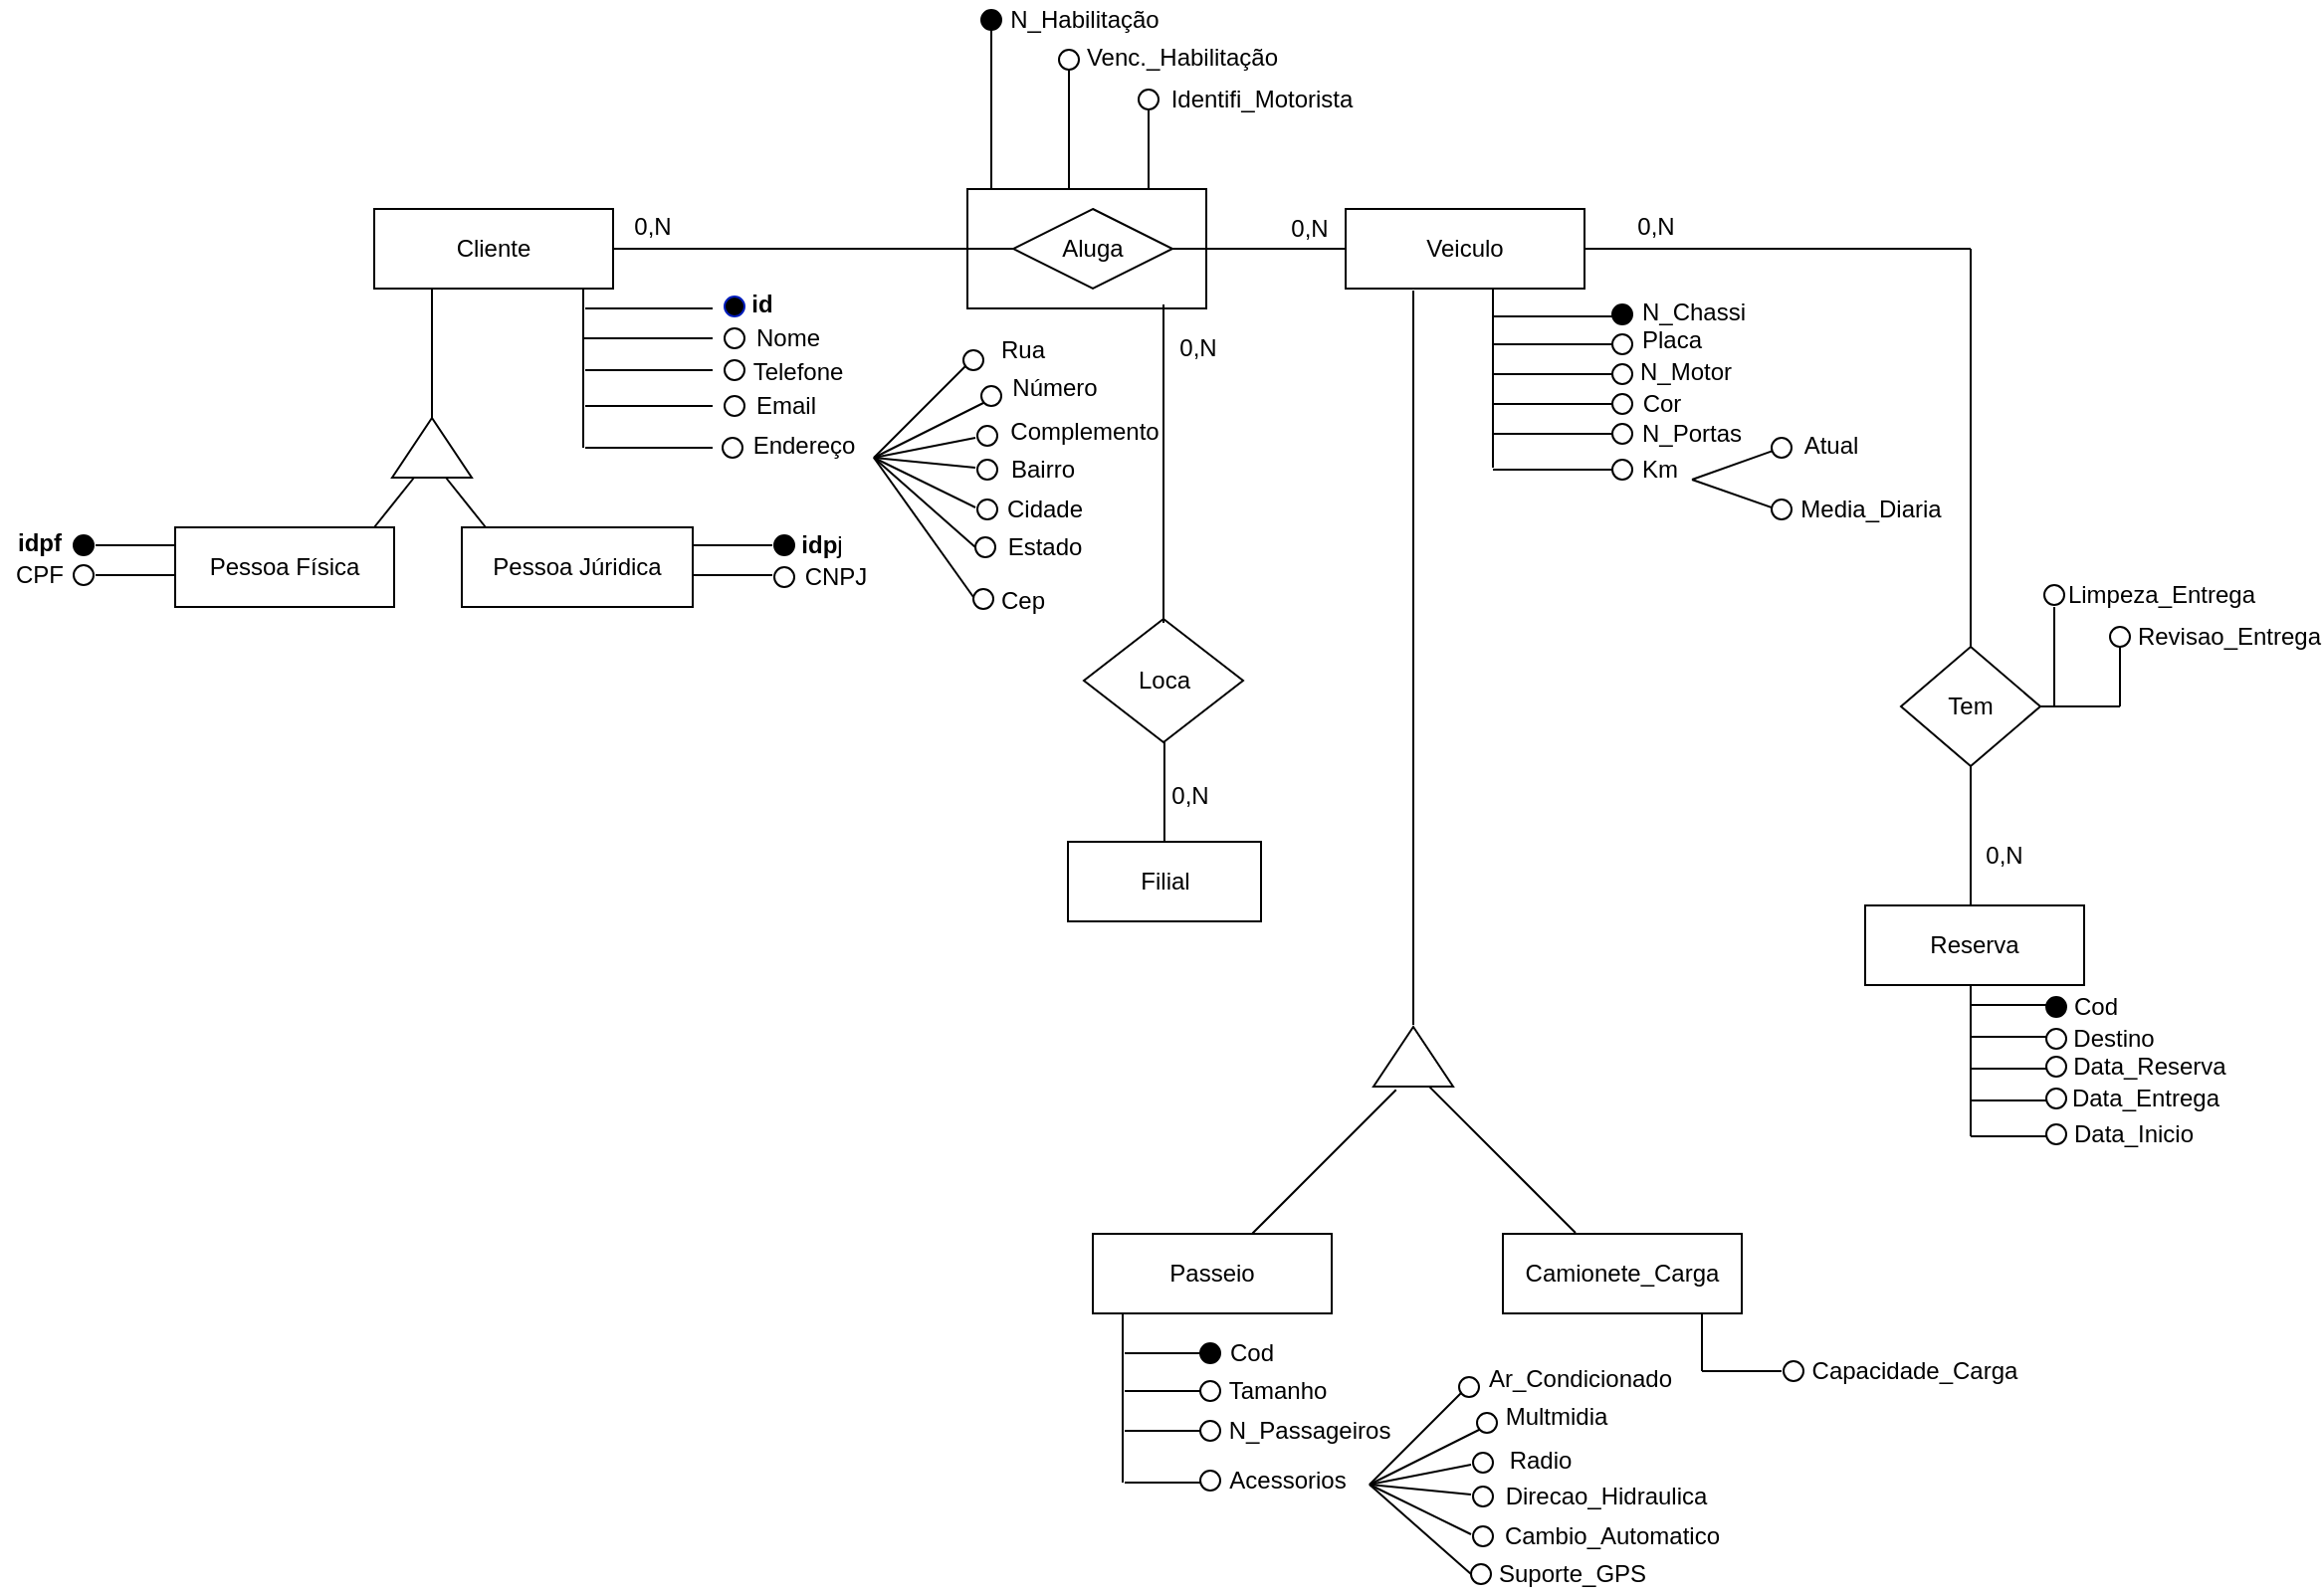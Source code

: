 <mxfile version="15.4.0" type="github">
  <diagram id="C5RBs43oDa-KdzZeNtuy" name="Page-1">
    <mxGraphModel dx="880" dy="831" grid="1" gridSize="10" guides="1" tooltips="1" connect="1" arrows="1" fold="1" page="1" pageScale="1" pageWidth="827" pageHeight="1169" math="0" shadow="0">
      <root>
        <mxCell id="WIyWlLk6GJQsqaUBKTNV-0" />
        <mxCell id="WIyWlLk6GJQsqaUBKTNV-1" parent="WIyWlLk6GJQsqaUBKTNV-0" />
        <mxCell id="YR_a_N9n4f3emjOhJUzM-0" value="Cliente" style="rounded=0;whiteSpace=wrap;html=1;" parent="WIyWlLk6GJQsqaUBKTNV-1" vertex="1">
          <mxGeometry x="198" y="110" width="120" height="40" as="geometry" />
        </mxCell>
        <mxCell id="YR_a_N9n4f3emjOhJUzM-2" value="" style="triangle;whiteSpace=wrap;html=1;rotation=-90;" parent="WIyWlLk6GJQsqaUBKTNV-1" vertex="1">
          <mxGeometry x="212" y="210" width="30" height="40" as="geometry" />
        </mxCell>
        <mxCell id="YR_a_N9n4f3emjOhJUzM-4" value="" style="endArrow=none;html=1;exitX=1;exitY=0.5;exitDx=0;exitDy=0;" parent="WIyWlLk6GJQsqaUBKTNV-1" edge="1">
          <mxGeometry width="50" height="50" relative="1" as="geometry">
            <mxPoint x="227" y="215" as="sourcePoint" />
            <mxPoint x="227" y="150" as="targetPoint" />
          </mxGeometry>
        </mxCell>
        <mxCell id="YR_a_N9n4f3emjOhJUzM-5" value="" style="endArrow=none;html=1;" parent="WIyWlLk6GJQsqaUBKTNV-1" edge="1">
          <mxGeometry width="50" height="50" relative="1" as="geometry">
            <mxPoint x="303" y="230" as="sourcePoint" />
            <mxPoint x="303" y="150" as="targetPoint" />
          </mxGeometry>
        </mxCell>
        <mxCell id="YR_a_N9n4f3emjOhJUzM-6" value="" style="endArrow=none;html=1;" parent="WIyWlLk6GJQsqaUBKTNV-1" edge="1">
          <mxGeometry width="50" height="50" relative="1" as="geometry">
            <mxPoint x="304" y="160" as="sourcePoint" />
            <mxPoint x="368" y="160" as="targetPoint" />
          </mxGeometry>
        </mxCell>
        <mxCell id="YR_a_N9n4f3emjOhJUzM-7" value="" style="endArrow=none;html=1;" parent="WIyWlLk6GJQsqaUBKTNV-1" edge="1">
          <mxGeometry width="50" height="50" relative="1" as="geometry">
            <mxPoint x="303" y="175" as="sourcePoint" />
            <mxPoint x="368" y="175" as="targetPoint" />
          </mxGeometry>
        </mxCell>
        <mxCell id="YR_a_N9n4f3emjOhJUzM-8" value="" style="endArrow=none;html=1;" parent="WIyWlLk6GJQsqaUBKTNV-1" edge="1">
          <mxGeometry width="50" height="50" relative="1" as="geometry">
            <mxPoint x="304" y="191" as="sourcePoint" />
            <mxPoint x="368" y="191" as="targetPoint" />
          </mxGeometry>
        </mxCell>
        <mxCell id="YR_a_N9n4f3emjOhJUzM-9" value="" style="endArrow=none;html=1;" parent="WIyWlLk6GJQsqaUBKTNV-1" edge="1">
          <mxGeometry width="50" height="50" relative="1" as="geometry">
            <mxPoint x="304" y="209" as="sourcePoint" />
            <mxPoint x="368" y="209" as="targetPoint" />
          </mxGeometry>
        </mxCell>
        <mxCell id="YR_a_N9n4f3emjOhJUzM-10" value="" style="endArrow=none;html=1;" parent="WIyWlLk6GJQsqaUBKTNV-1" edge="1">
          <mxGeometry width="50" height="50" relative="1" as="geometry">
            <mxPoint x="304" y="230" as="sourcePoint" />
            <mxPoint x="368" y="230" as="targetPoint" />
          </mxGeometry>
        </mxCell>
        <mxCell id="YR_a_N9n4f3emjOhJUzM-11" value="" style="ellipse;whiteSpace=wrap;html=1;aspect=fixed;strokeColor=#001DBC;fillColor=#000000;fontColor=#ffffff;" parent="WIyWlLk6GJQsqaUBKTNV-1" vertex="1">
          <mxGeometry x="374" y="154" width="10" height="10" as="geometry" />
        </mxCell>
        <mxCell id="YR_a_N9n4f3emjOhJUzM-12" value="" style="ellipse;whiteSpace=wrap;html=1;aspect=fixed;" parent="WIyWlLk6GJQsqaUBKTNV-1" vertex="1">
          <mxGeometry x="374" y="170" width="10" height="10" as="geometry" />
        </mxCell>
        <mxCell id="YR_a_N9n4f3emjOhJUzM-13" value="" style="ellipse;whiteSpace=wrap;html=1;aspect=fixed;" parent="WIyWlLk6GJQsqaUBKTNV-1" vertex="1">
          <mxGeometry x="374" y="186" width="10" height="10" as="geometry" />
        </mxCell>
        <mxCell id="YR_a_N9n4f3emjOhJUzM-14" value="" style="ellipse;whiteSpace=wrap;html=1;aspect=fixed;" parent="WIyWlLk6GJQsqaUBKTNV-1" vertex="1">
          <mxGeometry x="374" y="204" width="10" height="10" as="geometry" />
        </mxCell>
        <mxCell id="YR_a_N9n4f3emjOhJUzM-15" value="" style="ellipse;whiteSpace=wrap;html=1;aspect=fixed;" parent="WIyWlLk6GJQsqaUBKTNV-1" vertex="1">
          <mxGeometry x="373" y="225" width="10" height="10" as="geometry" />
        </mxCell>
        <mxCell id="YR_a_N9n4f3emjOhJUzM-18" value="id" style="text;html=1;strokeColor=none;fillColor=none;align=center;verticalAlign=middle;whiteSpace=wrap;rounded=0;fontStyle=1" parent="WIyWlLk6GJQsqaUBKTNV-1" vertex="1">
          <mxGeometry x="373" y="148" width="40" height="20" as="geometry" />
        </mxCell>
        <mxCell id="YR_a_N9n4f3emjOhJUzM-19" value="Nome" style="text;html=1;strokeColor=none;fillColor=none;align=center;verticalAlign=middle;whiteSpace=wrap;rounded=0;" parent="WIyWlLk6GJQsqaUBKTNV-1" vertex="1">
          <mxGeometry x="386" y="165" width="40" height="20" as="geometry" />
        </mxCell>
        <mxCell id="YR_a_N9n4f3emjOhJUzM-20" value="Telefone" style="text;html=1;strokeColor=none;fillColor=none;align=center;verticalAlign=middle;whiteSpace=wrap;rounded=0;" parent="WIyWlLk6GJQsqaUBKTNV-1" vertex="1">
          <mxGeometry x="391" y="182" width="40" height="20" as="geometry" />
        </mxCell>
        <mxCell id="YR_a_N9n4f3emjOhJUzM-21" value="Email" style="text;html=1;strokeColor=none;fillColor=none;align=center;verticalAlign=middle;whiteSpace=wrap;rounded=0;" parent="WIyWlLk6GJQsqaUBKTNV-1" vertex="1">
          <mxGeometry x="385" y="199" width="40" height="20" as="geometry" />
        </mxCell>
        <mxCell id="YR_a_N9n4f3emjOhJUzM-23" value="Endereço" style="text;html=1;strokeColor=none;fillColor=none;align=center;verticalAlign=middle;whiteSpace=wrap;rounded=0;" parent="WIyWlLk6GJQsqaUBKTNV-1" vertex="1">
          <mxGeometry x="394" y="219" width="40" height="20" as="geometry" />
        </mxCell>
        <mxCell id="YR_a_N9n4f3emjOhJUzM-61" value="" style="endArrow=none;html=1;" parent="WIyWlLk6GJQsqaUBKTNV-1" edge="1">
          <mxGeometry width="50" height="50" relative="1" as="geometry">
            <mxPoint x="449" y="235" as="sourcePoint" />
            <mxPoint x="499" y="185" as="targetPoint" />
          </mxGeometry>
        </mxCell>
        <mxCell id="YR_a_N9n4f3emjOhJUzM-62" value="" style="endArrow=none;html=1;" parent="WIyWlLk6GJQsqaUBKTNV-1" edge="1">
          <mxGeometry width="50" height="50" relative="1" as="geometry">
            <mxPoint x="449" y="235" as="sourcePoint" />
            <mxPoint x="509" y="205" as="targetPoint" />
          </mxGeometry>
        </mxCell>
        <mxCell id="YR_a_N9n4f3emjOhJUzM-64" value="" style="endArrow=none;html=1;" parent="WIyWlLk6GJQsqaUBKTNV-1" edge="1">
          <mxGeometry width="50" height="50" relative="1" as="geometry">
            <mxPoint x="449" y="235" as="sourcePoint" />
            <mxPoint x="500" y="225" as="targetPoint" />
          </mxGeometry>
        </mxCell>
        <mxCell id="YR_a_N9n4f3emjOhJUzM-65" value="" style="endArrow=none;html=1;" parent="WIyWlLk6GJQsqaUBKTNV-1" edge="1">
          <mxGeometry width="50" height="50" relative="1" as="geometry">
            <mxPoint x="449" y="235" as="sourcePoint" />
            <mxPoint x="500" y="240" as="targetPoint" />
          </mxGeometry>
        </mxCell>
        <mxCell id="YR_a_N9n4f3emjOhJUzM-66" value="" style="endArrow=none;html=1;" parent="WIyWlLk6GJQsqaUBKTNV-1" edge="1">
          <mxGeometry width="50" height="50" relative="1" as="geometry">
            <mxPoint x="500" y="260" as="sourcePoint" />
            <mxPoint x="449" y="235" as="targetPoint" />
          </mxGeometry>
        </mxCell>
        <mxCell id="YR_a_N9n4f3emjOhJUzM-67" value="" style="endArrow=none;html=1;" parent="WIyWlLk6GJQsqaUBKTNV-1" edge="1">
          <mxGeometry width="50" height="50" relative="1" as="geometry">
            <mxPoint x="500" y="280" as="sourcePoint" />
            <mxPoint x="449" y="235" as="targetPoint" />
          </mxGeometry>
        </mxCell>
        <mxCell id="YR_a_N9n4f3emjOhJUzM-68" value="" style="endArrow=none;html=1;" parent="WIyWlLk6GJQsqaUBKTNV-1" edge="1">
          <mxGeometry width="50" height="50" relative="1" as="geometry">
            <mxPoint x="499" y="305" as="sourcePoint" />
            <mxPoint x="449" y="235" as="targetPoint" />
          </mxGeometry>
        </mxCell>
        <mxCell id="YR_a_N9n4f3emjOhJUzM-69" value="" style="ellipse;whiteSpace=wrap;html=1;aspect=fixed;" parent="WIyWlLk6GJQsqaUBKTNV-1" vertex="1">
          <mxGeometry x="494" y="181" width="10" height="10" as="geometry" />
        </mxCell>
        <mxCell id="YR_a_N9n4f3emjOhJUzM-70" value="" style="ellipse;whiteSpace=wrap;html=1;aspect=fixed;" parent="WIyWlLk6GJQsqaUBKTNV-1" vertex="1">
          <mxGeometry x="503" y="199" width="10" height="10" as="geometry" />
        </mxCell>
        <mxCell id="YR_a_N9n4f3emjOhJUzM-71" value="" style="ellipse;whiteSpace=wrap;html=1;aspect=fixed;" parent="WIyWlLk6GJQsqaUBKTNV-1" vertex="1">
          <mxGeometry x="501" y="219" width="10" height="10" as="geometry" />
        </mxCell>
        <mxCell id="YR_a_N9n4f3emjOhJUzM-72" value="" style="ellipse;whiteSpace=wrap;html=1;aspect=fixed;" parent="WIyWlLk6GJQsqaUBKTNV-1" vertex="1">
          <mxGeometry x="501" y="236" width="10" height="10" as="geometry" />
        </mxCell>
        <mxCell id="YR_a_N9n4f3emjOhJUzM-73" value="" style="ellipse;whiteSpace=wrap;html=1;aspect=fixed;" parent="WIyWlLk6GJQsqaUBKTNV-1" vertex="1">
          <mxGeometry x="501" y="256" width="10" height="10" as="geometry" />
        </mxCell>
        <mxCell id="YR_a_N9n4f3emjOhJUzM-74" value="" style="ellipse;whiteSpace=wrap;html=1;aspect=fixed;" parent="WIyWlLk6GJQsqaUBKTNV-1" vertex="1">
          <mxGeometry x="500" y="275" width="10" height="10" as="geometry" />
        </mxCell>
        <mxCell id="YR_a_N9n4f3emjOhJUzM-75" value="" style="ellipse;whiteSpace=wrap;html=1;aspect=fixed;" parent="WIyWlLk6GJQsqaUBKTNV-1" vertex="1">
          <mxGeometry x="499" y="301" width="10" height="10" as="geometry" />
        </mxCell>
        <mxCell id="YR_a_N9n4f3emjOhJUzM-76" value="Rua" style="text;html=1;strokeColor=none;fillColor=none;align=center;verticalAlign=middle;whiteSpace=wrap;rounded=0;" parent="WIyWlLk6GJQsqaUBKTNV-1" vertex="1">
          <mxGeometry x="504" y="171" width="40" height="20" as="geometry" />
        </mxCell>
        <mxCell id="YR_a_N9n4f3emjOhJUzM-77" value="Número" style="text;html=1;strokeColor=none;fillColor=none;align=center;verticalAlign=middle;whiteSpace=wrap;rounded=0;" parent="WIyWlLk6GJQsqaUBKTNV-1" vertex="1">
          <mxGeometry x="520" y="190" width="40" height="20" as="geometry" />
        </mxCell>
        <mxCell id="YR_a_N9n4f3emjOhJUzM-78" value="Complemento" style="text;html=1;strokeColor=none;fillColor=none;align=center;verticalAlign=middle;whiteSpace=wrap;rounded=0;" parent="WIyWlLk6GJQsqaUBKTNV-1" vertex="1">
          <mxGeometry x="535" y="212" width="40" height="20" as="geometry" />
        </mxCell>
        <mxCell id="YR_a_N9n4f3emjOhJUzM-79" value="Bairro" style="text;html=1;strokeColor=none;fillColor=none;align=center;verticalAlign=middle;whiteSpace=wrap;rounded=0;" parent="WIyWlLk6GJQsqaUBKTNV-1" vertex="1">
          <mxGeometry x="514" y="231" width="40" height="20" as="geometry" />
        </mxCell>
        <mxCell id="YR_a_N9n4f3emjOhJUzM-80" value="Cidade" style="text;html=1;strokeColor=none;fillColor=none;align=center;verticalAlign=middle;whiteSpace=wrap;rounded=0;" parent="WIyWlLk6GJQsqaUBKTNV-1" vertex="1">
          <mxGeometry x="515" y="251" width="40" height="20" as="geometry" />
        </mxCell>
        <mxCell id="YR_a_N9n4f3emjOhJUzM-81" value="Estado" style="text;html=1;strokeColor=none;fillColor=none;align=center;verticalAlign=middle;whiteSpace=wrap;rounded=0;" parent="WIyWlLk6GJQsqaUBKTNV-1" vertex="1">
          <mxGeometry x="515" y="270" width="40" height="20" as="geometry" />
        </mxCell>
        <mxCell id="YR_a_N9n4f3emjOhJUzM-82" value="Cep" style="text;html=1;strokeColor=none;fillColor=none;align=center;verticalAlign=middle;whiteSpace=wrap;rounded=0;" parent="WIyWlLk6GJQsqaUBKTNV-1" vertex="1">
          <mxGeometry x="504" y="297" width="40" height="20" as="geometry" />
        </mxCell>
        <mxCell id="YR_a_N9n4f3emjOhJUzM-85" value="Pessoa Física" style="rounded=0;whiteSpace=wrap;html=1;align=center;" parent="WIyWlLk6GJQsqaUBKTNV-1" vertex="1">
          <mxGeometry x="98" y="270" width="110" height="40" as="geometry" />
        </mxCell>
        <mxCell id="YR_a_N9n4f3emjOhJUzM-86" value="Pessoa Júridica" style="rounded=0;whiteSpace=wrap;html=1;align=center;" parent="WIyWlLk6GJQsqaUBKTNV-1" vertex="1">
          <mxGeometry x="242" y="270" width="116" height="40" as="geometry" />
        </mxCell>
        <mxCell id="YR_a_N9n4f3emjOhJUzM-88" value="" style="endArrow=none;html=1;fontColor=none;" parent="WIyWlLk6GJQsqaUBKTNV-1" edge="1">
          <mxGeometry width="50" height="50" relative="1" as="geometry">
            <mxPoint x="198" y="270" as="sourcePoint" />
            <mxPoint x="218" y="245" as="targetPoint" />
          </mxGeometry>
        </mxCell>
        <mxCell id="YR_a_N9n4f3emjOhJUzM-89" value="" style="endArrow=none;html=1;fontColor=none;" parent="WIyWlLk6GJQsqaUBKTNV-1" edge="1">
          <mxGeometry width="50" height="50" relative="1" as="geometry">
            <mxPoint x="254" y="270" as="sourcePoint" />
            <mxPoint x="234" y="245" as="targetPoint" />
          </mxGeometry>
        </mxCell>
        <mxCell id="YR_a_N9n4f3emjOhJUzM-90" value="" style="endArrow=none;html=1;fontColor=none;" parent="WIyWlLk6GJQsqaUBKTNV-1" edge="1">
          <mxGeometry width="50" height="50" relative="1" as="geometry">
            <mxPoint x="358" y="279" as="sourcePoint" />
            <mxPoint x="398" y="279" as="targetPoint" />
          </mxGeometry>
        </mxCell>
        <mxCell id="YR_a_N9n4f3emjOhJUzM-91" value="" style="endArrow=none;html=1;fontColor=none;" parent="WIyWlLk6GJQsqaUBKTNV-1" edge="1">
          <mxGeometry width="50" height="50" relative="1" as="geometry">
            <mxPoint x="358" y="294" as="sourcePoint" />
            <mxPoint x="398" y="294" as="targetPoint" />
          </mxGeometry>
        </mxCell>
        <mxCell id="YR_a_N9n4f3emjOhJUzM-93" value="" style="ellipse;whiteSpace=wrap;html=1;aspect=fixed;" parent="WIyWlLk6GJQsqaUBKTNV-1" vertex="1">
          <mxGeometry x="399" y="290" width="10" height="10" as="geometry" />
        </mxCell>
        <mxCell id="YR_a_N9n4f3emjOhJUzM-94" value="" style="ellipse;whiteSpace=wrap;html=1;aspect=fixed;fillColor=#000000;" parent="WIyWlLk6GJQsqaUBKTNV-1" vertex="1">
          <mxGeometry x="399" y="274" width="10" height="10" as="geometry" />
        </mxCell>
        <mxCell id="YR_a_N9n4f3emjOhJUzM-96" value="&lt;b&gt;idp&lt;/b&gt;j" style="text;html=1;strokeColor=none;fillColor=none;align=center;verticalAlign=middle;whiteSpace=wrap;rounded=0;fontColor=none;" parent="WIyWlLk6GJQsqaUBKTNV-1" vertex="1">
          <mxGeometry x="403" y="269" width="40" height="20" as="geometry" />
        </mxCell>
        <mxCell id="YR_a_N9n4f3emjOhJUzM-97" value="CNPJ" style="text;html=1;strokeColor=none;fillColor=none;align=center;verticalAlign=middle;whiteSpace=wrap;rounded=0;fontColor=none;" parent="WIyWlLk6GJQsqaUBKTNV-1" vertex="1">
          <mxGeometry x="410" y="285" width="40" height="20" as="geometry" />
        </mxCell>
        <mxCell id="YR_a_N9n4f3emjOhJUzM-98" value="idpf" style="text;html=1;strokeColor=none;fillColor=none;align=center;verticalAlign=middle;whiteSpace=wrap;rounded=0;fontColor=none;fontStyle=1" parent="WIyWlLk6GJQsqaUBKTNV-1" vertex="1">
          <mxGeometry x="10" y="268" width="40" height="20" as="geometry" />
        </mxCell>
        <mxCell id="YR_a_N9n4f3emjOhJUzM-99" value="CPF" style="text;html=1;strokeColor=none;fillColor=none;align=center;verticalAlign=middle;whiteSpace=wrap;rounded=0;fontColor=none;" parent="WIyWlLk6GJQsqaUBKTNV-1" vertex="1">
          <mxGeometry x="10" y="284" width="40" height="20" as="geometry" />
        </mxCell>
        <mxCell id="YR_a_N9n4f3emjOhJUzM-101" value="" style="endArrow=none;html=1;fontColor=none;" parent="WIyWlLk6GJQsqaUBKTNV-1" edge="1">
          <mxGeometry width="50" height="50" relative="1" as="geometry">
            <mxPoint x="58" y="279" as="sourcePoint" />
            <mxPoint x="98" y="279" as="targetPoint" />
          </mxGeometry>
        </mxCell>
        <mxCell id="YR_a_N9n4f3emjOhJUzM-102" value="" style="endArrow=none;html=1;fontColor=none;" parent="WIyWlLk6GJQsqaUBKTNV-1" edge="1">
          <mxGeometry width="50" height="50" relative="1" as="geometry">
            <mxPoint x="58" y="294" as="sourcePoint" />
            <mxPoint x="98" y="294" as="targetPoint" />
          </mxGeometry>
        </mxCell>
        <mxCell id="YR_a_N9n4f3emjOhJUzM-103" value="" style="ellipse;whiteSpace=wrap;html=1;aspect=fixed;fontColor=#000000;fillColor=#000000;" parent="WIyWlLk6GJQsqaUBKTNV-1" vertex="1">
          <mxGeometry x="47" y="274" width="10" height="10" as="geometry" />
        </mxCell>
        <mxCell id="YR_a_N9n4f3emjOhJUzM-104" value="" style="ellipse;whiteSpace=wrap;html=1;aspect=fixed;" parent="WIyWlLk6GJQsqaUBKTNV-1" vertex="1">
          <mxGeometry x="47" y="289" width="10" height="10" as="geometry" />
        </mxCell>
        <mxCell id="YR_a_N9n4f3emjOhJUzM-113" value="Veiculo" style="rounded=0;whiteSpace=wrap;html=1;" parent="WIyWlLk6GJQsqaUBKTNV-1" vertex="1">
          <mxGeometry x="686" y="110" width="120" height="40" as="geometry" />
        </mxCell>
        <mxCell id="YR_a_N9n4f3emjOhJUzM-114" value="" style="rounded=0;whiteSpace=wrap;html=1;fontColor=#000000;strokeColor=#000000;fillColor=#FFFFFF;align=center;" parent="WIyWlLk6GJQsqaUBKTNV-1" vertex="1">
          <mxGeometry x="496" y="100" width="120" height="60" as="geometry" />
        </mxCell>
        <mxCell id="YR_a_N9n4f3emjOhJUzM-115" value="Aluga" style="rhombus;whiteSpace=wrap;html=1;fontColor=#000000;strokeColor=#000000;fillColor=#FFFFFF;align=center;" parent="WIyWlLk6GJQsqaUBKTNV-1" vertex="1">
          <mxGeometry x="519" y="110" width="80" height="40" as="geometry" />
        </mxCell>
        <mxCell id="YR_a_N9n4f3emjOhJUzM-116" value="" style="endArrow=none;html=1;fontColor=#000000;entryX=0;entryY=0.5;entryDx=0;entryDy=0;" parent="WIyWlLk6GJQsqaUBKTNV-1" target="YR_a_N9n4f3emjOhJUzM-115" edge="1">
          <mxGeometry width="50" height="50" relative="1" as="geometry">
            <mxPoint x="318" y="130" as="sourcePoint" />
            <mxPoint x="368" y="80" as="targetPoint" />
          </mxGeometry>
        </mxCell>
        <mxCell id="YR_a_N9n4f3emjOhJUzM-118" value="" style="endArrow=none;html=1;fontColor=#000000;startArrow=none;" parent="WIyWlLk6GJQsqaUBKTNV-1" source="YR_a_N9n4f3emjOhJUzM-125" edge="1">
          <mxGeometry width="50" height="50" relative="1" as="geometry">
            <mxPoint x="508" y="100" as="sourcePoint" />
            <mxPoint x="508" y="20" as="targetPoint" />
          </mxGeometry>
        </mxCell>
        <mxCell id="YR_a_N9n4f3emjOhJUzM-120" value="" style="endArrow=none;html=1;fontColor=#000000;" parent="WIyWlLk6GJQsqaUBKTNV-1" edge="1">
          <mxGeometry width="50" height="50" relative="1" as="geometry">
            <mxPoint x="547" y="100" as="sourcePoint" />
            <mxPoint x="547" y="40.0" as="targetPoint" />
          </mxGeometry>
        </mxCell>
        <mxCell id="YR_a_N9n4f3emjOhJUzM-121" value="" style="endArrow=none;html=1;fontColor=#000000;startArrow=none;" parent="WIyWlLk6GJQsqaUBKTNV-1" source="YR_a_N9n4f3emjOhJUzM-128" edge="1">
          <mxGeometry width="50" height="50" relative="1" as="geometry">
            <mxPoint x="587" y="100" as="sourcePoint" />
            <mxPoint x="587" y="60.0" as="targetPoint" />
          </mxGeometry>
        </mxCell>
        <mxCell id="YR_a_N9n4f3emjOhJUzM-125" value="" style="ellipse;whiteSpace=wrap;html=1;aspect=fixed;fillColor=#000000;" parent="WIyWlLk6GJQsqaUBKTNV-1" vertex="1">
          <mxGeometry x="503" y="10" width="10" height="10" as="geometry" />
        </mxCell>
        <mxCell id="YR_a_N9n4f3emjOhJUzM-126" value="" style="endArrow=none;html=1;fontColor=#000000;" parent="WIyWlLk6GJQsqaUBKTNV-1" target="YR_a_N9n4f3emjOhJUzM-125" edge="1">
          <mxGeometry width="50" height="50" relative="1" as="geometry">
            <mxPoint x="508" y="100" as="sourcePoint" />
            <mxPoint x="508" y="20.0" as="targetPoint" />
          </mxGeometry>
        </mxCell>
        <mxCell id="YR_a_N9n4f3emjOhJUzM-127" value="" style="ellipse;whiteSpace=wrap;html=1;aspect=fixed;" parent="WIyWlLk6GJQsqaUBKTNV-1" vertex="1">
          <mxGeometry x="542" y="30" width="10" height="10" as="geometry" />
        </mxCell>
        <mxCell id="YR_a_N9n4f3emjOhJUzM-128" value="" style="ellipse;whiteSpace=wrap;html=1;aspect=fixed;" parent="WIyWlLk6GJQsqaUBKTNV-1" vertex="1">
          <mxGeometry x="582" y="50" width="10" height="10" as="geometry" />
        </mxCell>
        <mxCell id="YR_a_N9n4f3emjOhJUzM-129" value="" style="endArrow=none;html=1;fontColor=#000000;" parent="WIyWlLk6GJQsqaUBKTNV-1" target="YR_a_N9n4f3emjOhJUzM-128" edge="1">
          <mxGeometry width="50" height="50" relative="1" as="geometry">
            <mxPoint x="587" y="100" as="sourcePoint" />
            <mxPoint x="587" y="60.0" as="targetPoint" />
          </mxGeometry>
        </mxCell>
        <mxCell id="YR_a_N9n4f3emjOhJUzM-130" value="N_Habilitação" style="text;html=1;strokeColor=none;fillColor=none;align=center;verticalAlign=middle;whiteSpace=wrap;rounded=0;fontColor=#000000;" parent="WIyWlLk6GJQsqaUBKTNV-1" vertex="1">
          <mxGeometry x="535" y="5" width="40" height="20" as="geometry" />
        </mxCell>
        <mxCell id="YR_a_N9n4f3emjOhJUzM-131" value="Venc._Habilitação" style="text;html=1;strokeColor=none;fillColor=none;align=center;verticalAlign=middle;whiteSpace=wrap;rounded=0;fontColor=#000000;" parent="WIyWlLk6GJQsqaUBKTNV-1" vertex="1">
          <mxGeometry x="584" y="24" width="40" height="20" as="geometry" />
        </mxCell>
        <mxCell id="YR_a_N9n4f3emjOhJUzM-132" value="Identifi_Motorista" style="text;html=1;strokeColor=none;fillColor=none;align=center;verticalAlign=middle;whiteSpace=wrap;rounded=0;fontColor=#000000;" parent="WIyWlLk6GJQsqaUBKTNV-1" vertex="1">
          <mxGeometry x="624" y="45" width="40" height="20" as="geometry" />
        </mxCell>
        <mxCell id="YR_a_N9n4f3emjOhJUzM-135" value="Loca" style="rhombus;whiteSpace=wrap;html=1;fontColor=#000000;strokeColor=#000000;fillColor=#FFFFFF;align=center;" parent="WIyWlLk6GJQsqaUBKTNV-1" vertex="1">
          <mxGeometry x="554.5" y="316" width="80" height="62" as="geometry" />
        </mxCell>
        <mxCell id="YR_a_N9n4f3emjOhJUzM-136" value="Filial" style="rounded=0;whiteSpace=wrap;html=1;fontColor=#000000;strokeColor=#000000;fillColor=#FFFFFF;align=center;" parent="WIyWlLk6GJQsqaUBKTNV-1" vertex="1">
          <mxGeometry x="546.5" y="428" width="97" height="40" as="geometry" />
        </mxCell>
        <mxCell id="YR_a_N9n4f3emjOhJUzM-137" value="" style="endArrow=none;html=1;fontColor=#000000;" parent="WIyWlLk6GJQsqaUBKTNV-1" edge="1">
          <mxGeometry width="50" height="50" relative="1" as="geometry">
            <mxPoint x="594.97" y="428" as="sourcePoint" />
            <mxPoint x="594.97" y="378" as="targetPoint" />
          </mxGeometry>
        </mxCell>
        <mxCell id="YR_a_N9n4f3emjOhJUzM-141" value="" style="endArrow=none;html=1;fontColor=#000000;" parent="WIyWlLk6GJQsqaUBKTNV-1" edge="1">
          <mxGeometry width="50" height="50" relative="1" as="geometry">
            <mxPoint x="594.5" y="318" as="sourcePoint" />
            <mxPoint x="594.5" y="158" as="targetPoint" />
          </mxGeometry>
        </mxCell>
        <mxCell id="t5rs158Kav-tkwi4VOfK-1" value="" style="verticalLabelPosition=bottom;shadow=0;dashed=0;align=center;html=1;verticalAlign=top;strokeWidth=1;shape=mxgraph.mockup.markup.line;strokeColor=#000000;direction=north;" vertex="1" parent="WIyWlLk6GJQsqaUBKTNV-1">
          <mxGeometry x="750" y="150" width="20" height="90" as="geometry" />
        </mxCell>
        <mxCell id="t5rs158Kav-tkwi4VOfK-3" value="" style="verticalLabelPosition=bottom;shadow=0;dashed=0;align=center;html=1;verticalAlign=top;strokeWidth=1;shape=mxgraph.mockup.markup.line;strokeColor=#000000;" vertex="1" parent="WIyWlLk6GJQsqaUBKTNV-1">
          <mxGeometry x="760" y="154" width="60" height="20" as="geometry" />
        </mxCell>
        <mxCell id="t5rs158Kav-tkwi4VOfK-4" value="" style="verticalLabelPosition=bottom;shadow=0;dashed=0;align=center;html=1;verticalAlign=top;strokeWidth=1;shape=mxgraph.mockup.markup.line;strokeColor=#000000;" vertex="1" parent="WIyWlLk6GJQsqaUBKTNV-1">
          <mxGeometry x="760" y="168" width="60" height="20" as="geometry" />
        </mxCell>
        <mxCell id="t5rs158Kav-tkwi4VOfK-5" value="" style="verticalLabelPosition=bottom;shadow=0;dashed=0;align=center;html=1;verticalAlign=top;strokeWidth=1;shape=mxgraph.mockup.markup.line;strokeColor=#000000;" vertex="1" parent="WIyWlLk6GJQsqaUBKTNV-1">
          <mxGeometry x="760" y="183" width="60" height="20" as="geometry" />
        </mxCell>
        <mxCell id="t5rs158Kav-tkwi4VOfK-6" value="" style="verticalLabelPosition=bottom;shadow=0;dashed=0;align=center;html=1;verticalAlign=top;strokeWidth=1;shape=mxgraph.mockup.markup.line;strokeColor=#000000;" vertex="1" parent="WIyWlLk6GJQsqaUBKTNV-1">
          <mxGeometry x="760" y="198" width="60" height="20" as="geometry" />
        </mxCell>
        <mxCell id="t5rs158Kav-tkwi4VOfK-7" value="" style="verticalLabelPosition=bottom;shadow=0;dashed=0;align=center;html=1;verticalAlign=top;strokeWidth=1;shape=mxgraph.mockup.markup.line;strokeColor=#000000;" vertex="1" parent="WIyWlLk6GJQsqaUBKTNV-1">
          <mxGeometry x="760" y="213" width="60" height="20" as="geometry" />
        </mxCell>
        <mxCell id="t5rs158Kav-tkwi4VOfK-8" value="" style="verticalLabelPosition=bottom;shadow=0;dashed=0;align=center;html=1;verticalAlign=top;strokeWidth=1;shape=mxgraph.mockup.markup.line;strokeColor=#000000;" vertex="1" parent="WIyWlLk6GJQsqaUBKTNV-1">
          <mxGeometry x="760" y="231" width="60" height="20" as="geometry" />
        </mxCell>
        <mxCell id="t5rs158Kav-tkwi4VOfK-10" value="" style="ellipse;whiteSpace=wrap;html=1;aspect=fixed;fillColor=#000000;" vertex="1" parent="WIyWlLk6GJQsqaUBKTNV-1">
          <mxGeometry x="820" y="158" width="10" height="10" as="geometry" />
        </mxCell>
        <mxCell id="t5rs158Kav-tkwi4VOfK-11" value="" style="ellipse;whiteSpace=wrap;html=1;aspect=fixed;" vertex="1" parent="WIyWlLk6GJQsqaUBKTNV-1">
          <mxGeometry x="820" y="173" width="10" height="10" as="geometry" />
        </mxCell>
        <mxCell id="t5rs158Kav-tkwi4VOfK-12" value="" style="ellipse;whiteSpace=wrap;html=1;aspect=fixed;" vertex="1" parent="WIyWlLk6GJQsqaUBKTNV-1">
          <mxGeometry x="820" y="188" width="10" height="10" as="geometry" />
        </mxCell>
        <mxCell id="t5rs158Kav-tkwi4VOfK-13" value="" style="ellipse;whiteSpace=wrap;html=1;aspect=fixed;" vertex="1" parent="WIyWlLk6GJQsqaUBKTNV-1">
          <mxGeometry x="820" y="203" width="10" height="10" as="geometry" />
        </mxCell>
        <mxCell id="t5rs158Kav-tkwi4VOfK-14" value="" style="ellipse;whiteSpace=wrap;html=1;aspect=fixed;" vertex="1" parent="WIyWlLk6GJQsqaUBKTNV-1">
          <mxGeometry x="820" y="218" width="10" height="10" as="geometry" />
        </mxCell>
        <mxCell id="t5rs158Kav-tkwi4VOfK-15" value="" style="ellipse;whiteSpace=wrap;html=1;aspect=fixed;" vertex="1" parent="WIyWlLk6GJQsqaUBKTNV-1">
          <mxGeometry x="820" y="236" width="10" height="10" as="geometry" />
        </mxCell>
        <mxCell id="t5rs158Kav-tkwi4VOfK-18" value="N_Chassi" style="text;html=1;strokeColor=none;fillColor=none;align=center;verticalAlign=middle;whiteSpace=wrap;rounded=0;" vertex="1" parent="WIyWlLk6GJQsqaUBKTNV-1">
          <mxGeometry x="831" y="147" width="60" height="30" as="geometry" />
        </mxCell>
        <mxCell id="t5rs158Kav-tkwi4VOfK-19" value="Placa" style="text;html=1;strokeColor=none;fillColor=none;align=center;verticalAlign=middle;whiteSpace=wrap;rounded=0;" vertex="1" parent="WIyWlLk6GJQsqaUBKTNV-1">
          <mxGeometry x="820" y="161" width="60" height="30" as="geometry" />
        </mxCell>
        <mxCell id="t5rs158Kav-tkwi4VOfK-20" value="N_Motor" style="text;html=1;strokeColor=none;fillColor=none;align=center;verticalAlign=middle;whiteSpace=wrap;rounded=0;" vertex="1" parent="WIyWlLk6GJQsqaUBKTNV-1">
          <mxGeometry x="827" y="177" width="60" height="30" as="geometry" />
        </mxCell>
        <mxCell id="t5rs158Kav-tkwi4VOfK-21" value="Cor" style="text;html=1;strokeColor=none;fillColor=none;align=center;verticalAlign=middle;whiteSpace=wrap;rounded=0;" vertex="1" parent="WIyWlLk6GJQsqaUBKTNV-1">
          <mxGeometry x="815" y="193" width="60" height="30" as="geometry" />
        </mxCell>
        <mxCell id="t5rs158Kav-tkwi4VOfK-22" value="N_Portas" style="text;html=1;strokeColor=none;fillColor=none;align=center;verticalAlign=middle;whiteSpace=wrap;rounded=0;" vertex="1" parent="WIyWlLk6GJQsqaUBKTNV-1">
          <mxGeometry x="830" y="208" width="60" height="30" as="geometry" />
        </mxCell>
        <mxCell id="t5rs158Kav-tkwi4VOfK-23" value="Km" style="text;html=1;strokeColor=none;fillColor=none;align=center;verticalAlign=middle;whiteSpace=wrap;rounded=0;" vertex="1" parent="WIyWlLk6GJQsqaUBKTNV-1">
          <mxGeometry x="814" y="226" width="60" height="30" as="geometry" />
        </mxCell>
        <mxCell id="t5rs158Kav-tkwi4VOfK-26" value="" style="endArrow=none;html=1;startArrow=none;" edge="1" parent="WIyWlLk6GJQsqaUBKTNV-1" source="t5rs158Kav-tkwi4VOfK-16">
          <mxGeometry width="50" height="50" relative="1" as="geometry">
            <mxPoint x="860" y="246" as="sourcePoint" />
            <mxPoint x="900" y="230" as="targetPoint" />
          </mxGeometry>
        </mxCell>
        <mxCell id="t5rs158Kav-tkwi4VOfK-27" value="" style="endArrow=none;html=1;" edge="1" parent="WIyWlLk6GJQsqaUBKTNV-1">
          <mxGeometry width="50" height="50" relative="1" as="geometry">
            <mxPoint x="860" y="246" as="sourcePoint" />
            <mxPoint x="900" y="260" as="targetPoint" />
          </mxGeometry>
        </mxCell>
        <mxCell id="t5rs158Kav-tkwi4VOfK-16" value="" style="ellipse;whiteSpace=wrap;html=1;aspect=fixed;" vertex="1" parent="WIyWlLk6GJQsqaUBKTNV-1">
          <mxGeometry x="900" y="225" width="10" height="10" as="geometry" />
        </mxCell>
        <mxCell id="t5rs158Kav-tkwi4VOfK-29" value="" style="endArrow=none;html=1;" edge="1" parent="WIyWlLk6GJQsqaUBKTNV-1" target="t5rs158Kav-tkwi4VOfK-16">
          <mxGeometry width="50" height="50" relative="1" as="geometry">
            <mxPoint x="860" y="246" as="sourcePoint" />
            <mxPoint x="900" y="230" as="targetPoint" />
          </mxGeometry>
        </mxCell>
        <mxCell id="t5rs158Kav-tkwi4VOfK-30" value="" style="ellipse;whiteSpace=wrap;html=1;aspect=fixed;" vertex="1" parent="WIyWlLk6GJQsqaUBKTNV-1">
          <mxGeometry x="900" y="256" width="10" height="10" as="geometry" />
        </mxCell>
        <mxCell id="t5rs158Kav-tkwi4VOfK-31" value="Atual" style="text;html=1;strokeColor=none;fillColor=none;align=center;verticalAlign=middle;whiteSpace=wrap;rounded=0;" vertex="1" parent="WIyWlLk6GJQsqaUBKTNV-1">
          <mxGeometry x="900" y="214" width="60" height="30" as="geometry" />
        </mxCell>
        <mxCell id="t5rs158Kav-tkwi4VOfK-32" value="Media_Diaria" style="text;html=1;strokeColor=none;fillColor=none;align=center;verticalAlign=middle;whiteSpace=wrap;rounded=0;" vertex="1" parent="WIyWlLk6GJQsqaUBKTNV-1">
          <mxGeometry x="920" y="246" width="60" height="30" as="geometry" />
        </mxCell>
        <mxCell id="t5rs158Kav-tkwi4VOfK-42" value="" style="verticalLabelPosition=bottom;shadow=0;dashed=0;align=center;html=1;verticalAlign=top;strokeWidth=1;shape=mxgraph.mockup.markup.line;strokeColor=#000000;labelBackgroundColor=default;sketch=0;fontColor=default;fillColor=#000000;" vertex="1" parent="WIyWlLk6GJQsqaUBKTNV-1">
          <mxGeometry x="806" y="120" width="194" height="20" as="geometry" />
        </mxCell>
        <mxCell id="t5rs158Kav-tkwi4VOfK-43" value="" style="verticalLabelPosition=bottom;shadow=0;dashed=0;align=center;html=1;verticalAlign=top;strokeWidth=1;shape=mxgraph.mockup.markup.line;strokeColor=#000000;labelBackgroundColor=default;sketch=0;fontColor=default;fillColor=#000000;" vertex="1" parent="WIyWlLk6GJQsqaUBKTNV-1">
          <mxGeometry x="599" y="120" width="87" height="20" as="geometry" />
        </mxCell>
        <mxCell id="t5rs158Kav-tkwi4VOfK-44" value="" style="verticalLabelPosition=bottom;shadow=0;dashed=0;align=center;html=1;verticalAlign=top;strokeWidth=1;shape=mxgraph.mockup.markup.line;strokeColor=#000000;labelBackgroundColor=default;sketch=0;fontColor=default;fillColor=#000000;rotation=90;" vertex="1" parent="WIyWlLk6GJQsqaUBKTNV-1">
          <mxGeometry x="900" y="220" width="200" height="20" as="geometry" />
        </mxCell>
        <mxCell id="t5rs158Kav-tkwi4VOfK-45" value="Tem" style="rhombus;whiteSpace=wrap;html=1;labelBackgroundColor=default;sketch=0;fontColor=default;strokeColor=default;fillColor=#FFFFFF;verticalAlign=middle;align=center;" vertex="1" parent="WIyWlLk6GJQsqaUBKTNV-1">
          <mxGeometry x="965" y="330" width="70" height="60" as="geometry" />
        </mxCell>
        <mxCell id="t5rs158Kav-tkwi4VOfK-46" value="Reserva" style="rounded=0;whiteSpace=wrap;html=1;labelBackgroundColor=default;sketch=0;fontColor=default;strokeColor=default;fillColor=#FFFFFF;align=center;verticalAlign=middle;" vertex="1" parent="WIyWlLk6GJQsqaUBKTNV-1">
          <mxGeometry x="947" y="460" width="110" height="40" as="geometry" />
        </mxCell>
        <mxCell id="t5rs158Kav-tkwi4VOfK-47" value="" style="verticalLabelPosition=bottom;shadow=0;dashed=0;align=center;html=1;verticalAlign=top;strokeWidth=1;shape=mxgraph.mockup.markup.line;strokeColor=#000000;direction=north;labelBackgroundColor=default;sketch=0;fontColor=default;fillColor=#FFFFFF;" vertex="1" parent="WIyWlLk6GJQsqaUBKTNV-1">
          <mxGeometry x="990" y="390" width="20" height="70" as="geometry" />
        </mxCell>
        <mxCell id="t5rs158Kav-tkwi4VOfK-50" value="" style="verticalLabelPosition=bottom;shadow=0;dashed=0;align=center;html=1;verticalAlign=top;strokeWidth=1;shape=mxgraph.mockup.markup.line;strokeColor=#000000;direction=north;labelBackgroundColor=default;sketch=0;fontColor=default;fillColor=#FFFFFF;rotation=90;" vertex="1" parent="WIyWlLk6GJQsqaUBKTNV-1">
          <mxGeometry x="1045" y="340" width="20" height="40" as="geometry" />
        </mxCell>
        <mxCell id="t5rs158Kav-tkwi4VOfK-53" value="" style="verticalLabelPosition=bottom;shadow=0;dashed=0;align=center;html=1;verticalAlign=top;strokeWidth=1;shape=mxgraph.mockup.markup.line;strokeColor=#000000;direction=north;labelBackgroundColor=default;sketch=0;fontColor=default;fillColor=#FFFFFF;" vertex="1" parent="WIyWlLk6GJQsqaUBKTNV-1">
          <mxGeometry x="1032" y="310" width="20" height="50" as="geometry" />
        </mxCell>
        <mxCell id="t5rs158Kav-tkwi4VOfK-54" value="" style="verticalLabelPosition=bottom;shadow=0;dashed=0;align=center;html=1;verticalAlign=top;strokeWidth=1;shape=mxgraph.mockup.markup.line;strokeColor=#000000;direction=north;labelBackgroundColor=default;sketch=0;fontColor=default;fillColor=#FFFFFF;" vertex="1" parent="WIyWlLk6GJQsqaUBKTNV-1">
          <mxGeometry x="1065" y="330" width="20" height="30" as="geometry" />
        </mxCell>
        <mxCell id="t5rs158Kav-tkwi4VOfK-55" value="" style="ellipse;whiteSpace=wrap;html=1;aspect=fixed;" vertex="1" parent="WIyWlLk6GJQsqaUBKTNV-1">
          <mxGeometry x="1037" y="299" width="10" height="10" as="geometry" />
        </mxCell>
        <mxCell id="t5rs158Kav-tkwi4VOfK-56" value="" style="ellipse;whiteSpace=wrap;html=1;aspect=fixed;" vertex="1" parent="WIyWlLk6GJQsqaUBKTNV-1">
          <mxGeometry x="1070" y="320" width="10" height="10" as="geometry" />
        </mxCell>
        <mxCell id="t5rs158Kav-tkwi4VOfK-58" value="Limpeza_Entrega" style="text;html=1;strokeColor=none;fillColor=none;align=center;verticalAlign=middle;whiteSpace=wrap;rounded=0;labelBackgroundColor=default;sketch=0;fontColor=default;" vertex="1" parent="WIyWlLk6GJQsqaUBKTNV-1">
          <mxGeometry x="1041" y="289" width="110" height="30" as="geometry" />
        </mxCell>
        <mxCell id="t5rs158Kav-tkwi4VOfK-59" value="Revisao_Entrega" style="text;html=1;strokeColor=none;fillColor=none;align=center;verticalAlign=middle;whiteSpace=wrap;rounded=0;labelBackgroundColor=default;sketch=0;fontColor=default;" vertex="1" parent="WIyWlLk6GJQsqaUBKTNV-1">
          <mxGeometry x="1100" y="310" width="60" height="30" as="geometry" />
        </mxCell>
        <mxCell id="t5rs158Kav-tkwi4VOfK-60" value="" style="line;strokeWidth=1;direction=south;html=1;labelBackgroundColor=default;sketch=0;fontColor=default;fillColor=#FFFFFF;align=center;verticalAlign=middle;" vertex="1" parent="WIyWlLk6GJQsqaUBKTNV-1">
          <mxGeometry x="995" y="500" width="10" height="76" as="geometry" />
        </mxCell>
        <mxCell id="t5rs158Kav-tkwi4VOfK-61" value="" style="verticalLabelPosition=bottom;shadow=0;dashed=0;align=center;html=1;verticalAlign=top;strokeWidth=1;shape=mxgraph.mockup.markup.line;strokeColor=#000000;direction=north;labelBackgroundColor=default;sketch=0;fontColor=default;fillColor=#FFFFFF;rotation=90;" vertex="1" parent="WIyWlLk6GJQsqaUBKTNV-1">
          <mxGeometry x="1010" y="490" width="20" height="40" as="geometry" />
        </mxCell>
        <mxCell id="t5rs158Kav-tkwi4VOfK-62" value="" style="verticalLabelPosition=bottom;shadow=0;dashed=0;align=center;html=1;verticalAlign=top;strokeWidth=1;shape=mxgraph.mockup.markup.line;strokeColor=#000000;direction=north;labelBackgroundColor=default;sketch=0;fontColor=default;fillColor=#FFFFFF;rotation=90;" vertex="1" parent="WIyWlLk6GJQsqaUBKTNV-1">
          <mxGeometry x="1010" y="506" width="20" height="40" as="geometry" />
        </mxCell>
        <mxCell id="t5rs158Kav-tkwi4VOfK-63" value="" style="verticalLabelPosition=bottom;shadow=0;dashed=0;align=center;html=1;verticalAlign=top;strokeWidth=1;shape=mxgraph.mockup.markup.line;strokeColor=#000000;direction=north;labelBackgroundColor=default;sketch=0;fontColor=default;fillColor=#FFFFFF;rotation=90;" vertex="1" parent="WIyWlLk6GJQsqaUBKTNV-1">
          <mxGeometry x="1010" y="522" width="20" height="40" as="geometry" />
        </mxCell>
        <mxCell id="t5rs158Kav-tkwi4VOfK-64" value="" style="verticalLabelPosition=bottom;shadow=0;dashed=0;align=center;html=1;verticalAlign=top;strokeWidth=1;shape=mxgraph.mockup.markup.line;strokeColor=#000000;direction=north;labelBackgroundColor=default;sketch=0;fontColor=default;fillColor=#FFFFFF;rotation=90;" vertex="1" parent="WIyWlLk6GJQsqaUBKTNV-1">
          <mxGeometry x="1010" y="538" width="20" height="40" as="geometry" />
        </mxCell>
        <mxCell id="t5rs158Kav-tkwi4VOfK-65" value="" style="verticalLabelPosition=bottom;shadow=0;dashed=0;align=center;html=1;verticalAlign=top;strokeWidth=1;shape=mxgraph.mockup.markup.line;strokeColor=#000000;direction=north;labelBackgroundColor=default;sketch=0;fontColor=default;fillColor=#FFFFFF;rotation=90;" vertex="1" parent="WIyWlLk6GJQsqaUBKTNV-1">
          <mxGeometry x="1010" y="556" width="20" height="40" as="geometry" />
        </mxCell>
        <mxCell id="t5rs158Kav-tkwi4VOfK-66" value="" style="ellipse;whiteSpace=wrap;html=1;aspect=fixed;fillColor=#000000;" vertex="1" parent="WIyWlLk6GJQsqaUBKTNV-1">
          <mxGeometry x="1038" y="506" width="10" height="10" as="geometry" />
        </mxCell>
        <mxCell id="t5rs158Kav-tkwi4VOfK-67" value="" style="ellipse;whiteSpace=wrap;html=1;aspect=fixed;" vertex="1" parent="WIyWlLk6GJQsqaUBKTNV-1">
          <mxGeometry x="1038" y="522" width="10" height="10" as="geometry" />
        </mxCell>
        <mxCell id="t5rs158Kav-tkwi4VOfK-68" value="" style="ellipse;whiteSpace=wrap;html=1;aspect=fixed;" vertex="1" parent="WIyWlLk6GJQsqaUBKTNV-1">
          <mxGeometry x="1038" y="536" width="10" height="10" as="geometry" />
        </mxCell>
        <mxCell id="t5rs158Kav-tkwi4VOfK-69" value="" style="ellipse;whiteSpace=wrap;html=1;aspect=fixed;" vertex="1" parent="WIyWlLk6GJQsqaUBKTNV-1">
          <mxGeometry x="1038" y="552" width="10" height="10" as="geometry" />
        </mxCell>
        <mxCell id="t5rs158Kav-tkwi4VOfK-70" value="" style="ellipse;whiteSpace=wrap;html=1;aspect=fixed;" vertex="1" parent="WIyWlLk6GJQsqaUBKTNV-1">
          <mxGeometry x="1038" y="570" width="10" height="10" as="geometry" />
        </mxCell>
        <mxCell id="t5rs158Kav-tkwi4VOfK-72" value="Cod" style="text;html=1;strokeColor=none;fillColor=none;align=center;verticalAlign=middle;whiteSpace=wrap;rounded=0;labelBackgroundColor=default;sketch=0;fontColor=default;" vertex="1" parent="WIyWlLk6GJQsqaUBKTNV-1">
          <mxGeometry x="1033" y="496" width="60" height="30" as="geometry" />
        </mxCell>
        <mxCell id="t5rs158Kav-tkwi4VOfK-73" value="Destino" style="text;html=1;strokeColor=none;fillColor=none;align=center;verticalAlign=middle;whiteSpace=wrap;rounded=0;labelBackgroundColor=default;sketch=0;fontColor=default;" vertex="1" parent="WIyWlLk6GJQsqaUBKTNV-1">
          <mxGeometry x="1042" y="512" width="60" height="30" as="geometry" />
        </mxCell>
        <mxCell id="t5rs158Kav-tkwi4VOfK-74" value="Data_Reserva" style="text;html=1;strokeColor=none;fillColor=none;align=center;verticalAlign=middle;whiteSpace=wrap;rounded=0;labelBackgroundColor=default;sketch=0;fontColor=default;" vertex="1" parent="WIyWlLk6GJQsqaUBKTNV-1">
          <mxGeometry x="1060" y="526" width="60" height="30" as="geometry" />
        </mxCell>
        <mxCell id="t5rs158Kav-tkwi4VOfK-75" value="Data_Entrega" style="text;html=1;strokeColor=none;fillColor=none;align=center;verticalAlign=middle;whiteSpace=wrap;rounded=0;labelBackgroundColor=default;sketch=0;fontColor=default;" vertex="1" parent="WIyWlLk6GJQsqaUBKTNV-1">
          <mxGeometry x="1058" y="542" width="60" height="30" as="geometry" />
        </mxCell>
        <mxCell id="t5rs158Kav-tkwi4VOfK-76" value="Data_Inicio" style="text;html=1;strokeColor=none;fillColor=none;align=center;verticalAlign=middle;whiteSpace=wrap;rounded=0;labelBackgroundColor=default;sketch=0;fontColor=default;" vertex="1" parent="WIyWlLk6GJQsqaUBKTNV-1">
          <mxGeometry x="1052" y="560" width="60" height="30" as="geometry" />
        </mxCell>
        <mxCell id="t5rs158Kav-tkwi4VOfK-77" value="" style="endArrow=none;html=1;fontColor=#000000;" edge="1" parent="WIyWlLk6GJQsqaUBKTNV-1">
          <mxGeometry width="50" height="50" relative="1" as="geometry">
            <mxPoint x="720" y="520" as="sourcePoint" />
            <mxPoint x="720" y="151" as="targetPoint" />
          </mxGeometry>
        </mxCell>
        <mxCell id="t5rs158Kav-tkwi4VOfK-78" value="" style="triangle;whiteSpace=wrap;html=1;rotation=-90;" vertex="1" parent="WIyWlLk6GJQsqaUBKTNV-1">
          <mxGeometry x="705" y="516" width="30" height="40" as="geometry" />
        </mxCell>
        <mxCell id="t5rs158Kav-tkwi4VOfK-79" value="" style="verticalLabelPosition=bottom;shadow=0;dashed=0;align=center;html=1;verticalAlign=top;strokeWidth=1;shape=mxgraph.mockup.markup.line;strokeColor=#000000;direction=north;labelBackgroundColor=default;sketch=0;fontColor=default;fillColor=#000000;rotation=45;" vertex="1" parent="WIyWlLk6GJQsqaUBKTNV-1">
          <mxGeometry x="665.29" y="537.71" width="20" height="102" as="geometry" />
        </mxCell>
        <mxCell id="t5rs158Kav-tkwi4VOfK-80" value="" style="verticalLabelPosition=bottom;shadow=0;dashed=0;align=center;html=1;verticalAlign=top;strokeWidth=1;shape=mxgraph.mockup.markup.line;strokeColor=#000000;direction=north;labelBackgroundColor=default;sketch=0;fontColor=default;fillColor=#000000;rotation=-45;" vertex="1" parent="WIyWlLk6GJQsqaUBKTNV-1">
          <mxGeometry x="754.71" y="535.71" width="20" height="104" as="geometry" />
        </mxCell>
        <mxCell id="t5rs158Kav-tkwi4VOfK-81" value="Passeio" style="rounded=0;whiteSpace=wrap;html=1;labelBackgroundColor=default;sketch=0;fontColor=default;strokeColor=#000000;strokeWidth=1;fillColor=#FFFFFF;align=center;verticalAlign=middle;" vertex="1" parent="WIyWlLk6GJQsqaUBKTNV-1">
          <mxGeometry x="559" y="625" width="120" height="40" as="geometry" />
        </mxCell>
        <mxCell id="t5rs158Kav-tkwi4VOfK-82" value="Camionete_Carga" style="rounded=0;whiteSpace=wrap;html=1;labelBackgroundColor=default;sketch=0;fontColor=default;strokeColor=#000000;strokeWidth=1;fillColor=#FFFFFF;align=center;verticalAlign=middle;" vertex="1" parent="WIyWlLk6GJQsqaUBKTNV-1">
          <mxGeometry x="765" y="625" width="120" height="40" as="geometry" />
        </mxCell>
        <mxCell id="t5rs158Kav-tkwi4VOfK-83" value="" style="verticalLabelPosition=bottom;shadow=0;dashed=0;align=center;html=1;verticalAlign=top;strokeWidth=1;shape=mxgraph.mockup.markup.line;strokeColor=#000000;direction=north;labelBackgroundColor=default;sketch=0;fontColor=default;fillColor=#FFFFFF;rotation=90;" vertex="1" parent="WIyWlLk6GJQsqaUBKTNV-1">
          <mxGeometry x="585" y="684" width="20" height="40" as="geometry" />
        </mxCell>
        <mxCell id="t5rs158Kav-tkwi4VOfK-85" value="" style="verticalLabelPosition=bottom;shadow=0;dashed=0;align=center;html=1;verticalAlign=top;strokeWidth=1;shape=mxgraph.mockup.markup.line;strokeColor=#000000;direction=north;labelBackgroundColor=default;sketch=0;fontColor=default;fillColor=#FFFFFF;rotation=90;" vertex="1" parent="WIyWlLk6GJQsqaUBKTNV-1">
          <mxGeometry x="585" y="704" width="20" height="40" as="geometry" />
        </mxCell>
        <mxCell id="t5rs158Kav-tkwi4VOfK-86" value="" style="verticalLabelPosition=bottom;shadow=0;dashed=0;align=center;html=1;verticalAlign=top;strokeWidth=1;shape=mxgraph.mockup.markup.line;strokeColor=#000000;direction=north;labelBackgroundColor=default;sketch=0;fontColor=default;fillColor=#FFFFFF;rotation=90;" vertex="1" parent="WIyWlLk6GJQsqaUBKTNV-1">
          <mxGeometry x="585" y="730" width="20" height="40" as="geometry" />
        </mxCell>
        <mxCell id="t5rs158Kav-tkwi4VOfK-87" value="" style="ellipse;whiteSpace=wrap;html=1;aspect=fixed;fillColor=#000000;" vertex="1" parent="WIyWlLk6GJQsqaUBKTNV-1">
          <mxGeometry x="613" y="680" width="10" height="10" as="geometry" />
        </mxCell>
        <mxCell id="t5rs158Kav-tkwi4VOfK-88" value="" style="ellipse;whiteSpace=wrap;html=1;aspect=fixed;" vertex="1" parent="WIyWlLk6GJQsqaUBKTNV-1">
          <mxGeometry x="613" y="699" width="10" height="10" as="geometry" />
        </mxCell>
        <mxCell id="t5rs158Kav-tkwi4VOfK-90" value="" style="ellipse;whiteSpace=wrap;html=1;aspect=fixed;" vertex="1" parent="WIyWlLk6GJQsqaUBKTNV-1">
          <mxGeometry x="613" y="719" width="10" height="10" as="geometry" />
        </mxCell>
        <mxCell id="t5rs158Kav-tkwi4VOfK-91" value="" style="ellipse;whiteSpace=wrap;html=1;aspect=fixed;" vertex="1" parent="WIyWlLk6GJQsqaUBKTNV-1">
          <mxGeometry x="613" y="744" width="10" height="10" as="geometry" />
        </mxCell>
        <mxCell id="t5rs158Kav-tkwi4VOfK-94" value="N_Passageiros" style="text;html=1;strokeColor=none;fillColor=none;align=center;verticalAlign=middle;whiteSpace=wrap;rounded=0;labelBackgroundColor=default;sketch=0;fontColor=default;" vertex="1" parent="WIyWlLk6GJQsqaUBKTNV-1">
          <mxGeometry x="638" y="709" width="60" height="30" as="geometry" />
        </mxCell>
        <mxCell id="t5rs158Kav-tkwi4VOfK-95" value="Acessorios" style="text;html=1;strokeColor=none;fillColor=none;align=center;verticalAlign=middle;whiteSpace=wrap;rounded=0;labelBackgroundColor=default;sketch=0;fontColor=default;" vertex="1" parent="WIyWlLk6GJQsqaUBKTNV-1">
          <mxGeometry x="627" y="734" width="60" height="30" as="geometry" />
        </mxCell>
        <mxCell id="t5rs158Kav-tkwi4VOfK-96" value="" style="verticalLabelPosition=bottom;shadow=0;dashed=0;align=center;html=1;verticalAlign=top;strokeWidth=1;shape=mxgraph.mockup.markup.line;strokeColor=#000000;direction=north;labelBackgroundColor=default;sketch=0;fontColor=default;fillColor=#FFFFFF;rotation=90;" vertex="1" parent="WIyWlLk6GJQsqaUBKTNV-1">
          <mxGeometry x="585" y="665" width="20" height="40" as="geometry" />
        </mxCell>
        <mxCell id="t5rs158Kav-tkwi4VOfK-97" value="" style="line;strokeWidth=1;direction=south;html=1;labelBackgroundColor=default;sketch=0;fontColor=default;fillColor=#FFFFFF;align=center;verticalAlign=middle;" vertex="1" parent="WIyWlLk6GJQsqaUBKTNV-1">
          <mxGeometry x="441" y="665" width="266" height="85" as="geometry" />
        </mxCell>
        <mxCell id="t5rs158Kav-tkwi4VOfK-98" value="Cod" style="text;html=1;strokeColor=none;fillColor=none;align=center;verticalAlign=middle;whiteSpace=wrap;rounded=0;labelBackgroundColor=default;sketch=0;fontColor=default;" vertex="1" parent="WIyWlLk6GJQsqaUBKTNV-1">
          <mxGeometry x="608.5" y="670" width="60" height="30" as="geometry" />
        </mxCell>
        <mxCell id="t5rs158Kav-tkwi4VOfK-99" value="Tamanho" style="text;html=1;strokeColor=none;fillColor=none;align=center;verticalAlign=middle;whiteSpace=wrap;rounded=0;labelBackgroundColor=default;sketch=0;fontColor=default;" vertex="1" parent="WIyWlLk6GJQsqaUBKTNV-1">
          <mxGeometry x="622" y="689" width="60" height="30" as="geometry" />
        </mxCell>
        <mxCell id="t5rs158Kav-tkwi4VOfK-100" value="" style="endArrow=none;html=1;" edge="1" parent="WIyWlLk6GJQsqaUBKTNV-1">
          <mxGeometry width="50" height="50" relative="1" as="geometry">
            <mxPoint x="698" y="751" as="sourcePoint" />
            <mxPoint x="748" y="701" as="targetPoint" />
          </mxGeometry>
        </mxCell>
        <mxCell id="t5rs158Kav-tkwi4VOfK-101" value="" style="endArrow=none;html=1;" edge="1" parent="WIyWlLk6GJQsqaUBKTNV-1">
          <mxGeometry width="50" height="50" relative="1" as="geometry">
            <mxPoint x="698" y="751" as="sourcePoint" />
            <mxPoint x="758" y="721" as="targetPoint" />
          </mxGeometry>
        </mxCell>
        <mxCell id="t5rs158Kav-tkwi4VOfK-102" value="" style="endArrow=none;html=1;" edge="1" parent="WIyWlLk6GJQsqaUBKTNV-1">
          <mxGeometry width="50" height="50" relative="1" as="geometry">
            <mxPoint x="698" y="751" as="sourcePoint" />
            <mxPoint x="749" y="741" as="targetPoint" />
          </mxGeometry>
        </mxCell>
        <mxCell id="t5rs158Kav-tkwi4VOfK-103" value="" style="endArrow=none;html=1;" edge="1" parent="WIyWlLk6GJQsqaUBKTNV-1">
          <mxGeometry width="50" height="50" relative="1" as="geometry">
            <mxPoint x="698" y="751" as="sourcePoint" />
            <mxPoint x="749" y="756" as="targetPoint" />
          </mxGeometry>
        </mxCell>
        <mxCell id="t5rs158Kav-tkwi4VOfK-104" value="" style="endArrow=none;html=1;" edge="1" parent="WIyWlLk6GJQsqaUBKTNV-1">
          <mxGeometry width="50" height="50" relative="1" as="geometry">
            <mxPoint x="749" y="776" as="sourcePoint" />
            <mxPoint x="698" y="751" as="targetPoint" />
          </mxGeometry>
        </mxCell>
        <mxCell id="t5rs158Kav-tkwi4VOfK-105" value="" style="endArrow=none;html=1;" edge="1" parent="WIyWlLk6GJQsqaUBKTNV-1">
          <mxGeometry width="50" height="50" relative="1" as="geometry">
            <mxPoint x="749" y="796" as="sourcePoint" />
            <mxPoint x="698" y="751" as="targetPoint" />
          </mxGeometry>
        </mxCell>
        <mxCell id="t5rs158Kav-tkwi4VOfK-107" value="" style="ellipse;whiteSpace=wrap;html=1;aspect=fixed;" vertex="1" parent="WIyWlLk6GJQsqaUBKTNV-1">
          <mxGeometry x="743" y="697" width="10" height="10" as="geometry" />
        </mxCell>
        <mxCell id="t5rs158Kav-tkwi4VOfK-108" value="" style="ellipse;whiteSpace=wrap;html=1;aspect=fixed;" vertex="1" parent="WIyWlLk6GJQsqaUBKTNV-1">
          <mxGeometry x="752" y="715" width="10" height="10" as="geometry" />
        </mxCell>
        <mxCell id="t5rs158Kav-tkwi4VOfK-109" value="" style="ellipse;whiteSpace=wrap;html=1;aspect=fixed;" vertex="1" parent="WIyWlLk6GJQsqaUBKTNV-1">
          <mxGeometry x="750" y="735" width="10" height="10" as="geometry" />
        </mxCell>
        <mxCell id="t5rs158Kav-tkwi4VOfK-110" value="" style="ellipse;whiteSpace=wrap;html=1;aspect=fixed;" vertex="1" parent="WIyWlLk6GJQsqaUBKTNV-1">
          <mxGeometry x="750" y="752" width="10" height="10" as="geometry" />
        </mxCell>
        <mxCell id="t5rs158Kav-tkwi4VOfK-111" value="" style="ellipse;whiteSpace=wrap;html=1;aspect=fixed;" vertex="1" parent="WIyWlLk6GJQsqaUBKTNV-1">
          <mxGeometry x="750" y="772" width="10" height="10" as="geometry" />
        </mxCell>
        <mxCell id="t5rs158Kav-tkwi4VOfK-112" value="" style="ellipse;whiteSpace=wrap;html=1;aspect=fixed;" vertex="1" parent="WIyWlLk6GJQsqaUBKTNV-1">
          <mxGeometry x="749" y="791" width="10" height="10" as="geometry" />
        </mxCell>
        <mxCell id="t5rs158Kav-tkwi4VOfK-114" value="Multmidia" style="text;html=1;strokeColor=none;fillColor=none;align=center;verticalAlign=middle;whiteSpace=wrap;rounded=0;" vertex="1" parent="WIyWlLk6GJQsqaUBKTNV-1">
          <mxGeometry x="772" y="707" width="40" height="20" as="geometry" />
        </mxCell>
        <mxCell id="t5rs158Kav-tkwi4VOfK-115" value="Radio" style="text;html=1;strokeColor=none;fillColor=none;align=center;verticalAlign=middle;whiteSpace=wrap;rounded=0;" vertex="1" parent="WIyWlLk6GJQsqaUBKTNV-1">
          <mxGeometry x="764" y="729" width="40" height="20" as="geometry" />
        </mxCell>
        <mxCell id="t5rs158Kav-tkwi4VOfK-116" value="Direcao_Hidraulica" style="text;html=1;strokeColor=none;fillColor=none;align=center;verticalAlign=middle;whiteSpace=wrap;rounded=0;" vertex="1" parent="WIyWlLk6GJQsqaUBKTNV-1">
          <mxGeometry x="797" y="747" width="40" height="20" as="geometry" />
        </mxCell>
        <mxCell id="t5rs158Kav-tkwi4VOfK-117" value="Cambio_Automatico" style="text;html=1;strokeColor=none;fillColor=none;align=center;verticalAlign=middle;whiteSpace=wrap;rounded=0;" vertex="1" parent="WIyWlLk6GJQsqaUBKTNV-1">
          <mxGeometry x="800" y="767" width="40" height="20" as="geometry" />
        </mxCell>
        <mxCell id="t5rs158Kav-tkwi4VOfK-118" value="Suporte_GPS" style="text;html=1;strokeColor=none;fillColor=none;align=center;verticalAlign=middle;whiteSpace=wrap;rounded=0;" vertex="1" parent="WIyWlLk6GJQsqaUBKTNV-1">
          <mxGeometry x="780" y="786" width="40" height="20" as="geometry" />
        </mxCell>
        <mxCell id="t5rs158Kav-tkwi4VOfK-119" value="Ar_Condicionado" style="text;html=1;strokeColor=none;fillColor=none;align=center;verticalAlign=middle;whiteSpace=wrap;rounded=0;labelBackgroundColor=default;sketch=0;fontColor=default;" vertex="1" parent="WIyWlLk6GJQsqaUBKTNV-1">
          <mxGeometry x="774" y="683" width="60" height="30" as="geometry" />
        </mxCell>
        <mxCell id="t5rs158Kav-tkwi4VOfK-120" value="" style="verticalLabelPosition=bottom;shadow=0;dashed=0;align=center;html=1;verticalAlign=top;strokeWidth=1;shape=mxgraph.mockup.markup.line;strokeColor=#000000;direction=north;labelBackgroundColor=default;sketch=0;fontColor=default;fillColor=#FFFFFF;rotation=90;" vertex="1" parent="WIyWlLk6GJQsqaUBKTNV-1">
          <mxGeometry x="875" y="674" width="20" height="40" as="geometry" />
        </mxCell>
        <mxCell id="t5rs158Kav-tkwi4VOfK-121" value="" style="verticalLabelPosition=bottom;shadow=0;dashed=0;align=center;html=1;verticalAlign=top;strokeWidth=1;shape=mxgraph.mockup.markup.line;strokeColor=#000000;direction=north;labelBackgroundColor=default;sketch=0;fontColor=default;fillColor=#FFFFFF;" vertex="1" parent="WIyWlLk6GJQsqaUBKTNV-1">
          <mxGeometry x="855" y="665" width="20" height="29" as="geometry" />
        </mxCell>
        <mxCell id="t5rs158Kav-tkwi4VOfK-122" value="" style="ellipse;whiteSpace=wrap;html=1;aspect=fixed;" vertex="1" parent="WIyWlLk6GJQsqaUBKTNV-1">
          <mxGeometry x="906" y="689" width="10" height="10" as="geometry" />
        </mxCell>
        <mxCell id="t5rs158Kav-tkwi4VOfK-123" value="Capacidade_Carga" style="text;html=1;strokeColor=none;fillColor=none;align=center;verticalAlign=middle;whiteSpace=wrap;rounded=0;labelBackgroundColor=default;sketch=0;fontColor=default;" vertex="1" parent="WIyWlLk6GJQsqaUBKTNV-1">
          <mxGeometry x="942" y="679" width="60" height="30" as="geometry" />
        </mxCell>
        <mxCell id="t5rs158Kav-tkwi4VOfK-124" value="0,N" style="text;html=1;strokeColor=none;fillColor=none;align=center;verticalAlign=middle;whiteSpace=wrap;rounded=0;labelBackgroundColor=default;sketch=0;fontColor=default;" vertex="1" parent="WIyWlLk6GJQsqaUBKTNV-1">
          <mxGeometry x="308" y="104" width="60" height="30" as="geometry" />
        </mxCell>
        <mxCell id="t5rs158Kav-tkwi4VOfK-125" value="0,N" style="text;html=1;strokeColor=none;fillColor=none;align=center;verticalAlign=middle;whiteSpace=wrap;rounded=0;labelBackgroundColor=default;sketch=0;fontColor=default;" vertex="1" parent="WIyWlLk6GJQsqaUBKTNV-1">
          <mxGeometry x="638" y="105" width="60" height="30" as="geometry" />
        </mxCell>
        <mxCell id="t5rs158Kav-tkwi4VOfK-126" value="0,N" style="text;html=1;strokeColor=none;fillColor=none;align=center;verticalAlign=middle;whiteSpace=wrap;rounded=0;labelBackgroundColor=default;sketch=0;fontColor=default;" vertex="1" parent="WIyWlLk6GJQsqaUBKTNV-1">
          <mxGeometry x="582" y="165" width="60" height="30" as="geometry" />
        </mxCell>
        <mxCell id="t5rs158Kav-tkwi4VOfK-127" value="0,N" style="text;html=1;strokeColor=none;fillColor=none;align=center;verticalAlign=middle;whiteSpace=wrap;rounded=0;labelBackgroundColor=default;sketch=0;fontColor=default;" vertex="1" parent="WIyWlLk6GJQsqaUBKTNV-1">
          <mxGeometry x="578" y="390" width="60" height="30" as="geometry" />
        </mxCell>
        <mxCell id="t5rs158Kav-tkwi4VOfK-128" value="0,N" style="text;html=1;strokeColor=none;fillColor=none;align=center;verticalAlign=middle;whiteSpace=wrap;rounded=0;labelBackgroundColor=default;sketch=0;fontColor=default;" vertex="1" parent="WIyWlLk6GJQsqaUBKTNV-1">
          <mxGeometry x="812" y="104" width="60" height="30" as="geometry" />
        </mxCell>
        <mxCell id="t5rs158Kav-tkwi4VOfK-129" value="0,N" style="text;html=1;strokeColor=none;fillColor=none;align=center;verticalAlign=middle;whiteSpace=wrap;rounded=0;labelBackgroundColor=default;sketch=0;fontColor=default;" vertex="1" parent="WIyWlLk6GJQsqaUBKTNV-1">
          <mxGeometry x="987" y="420" width="60" height="30" as="geometry" />
        </mxCell>
      </root>
    </mxGraphModel>
  </diagram>
</mxfile>
